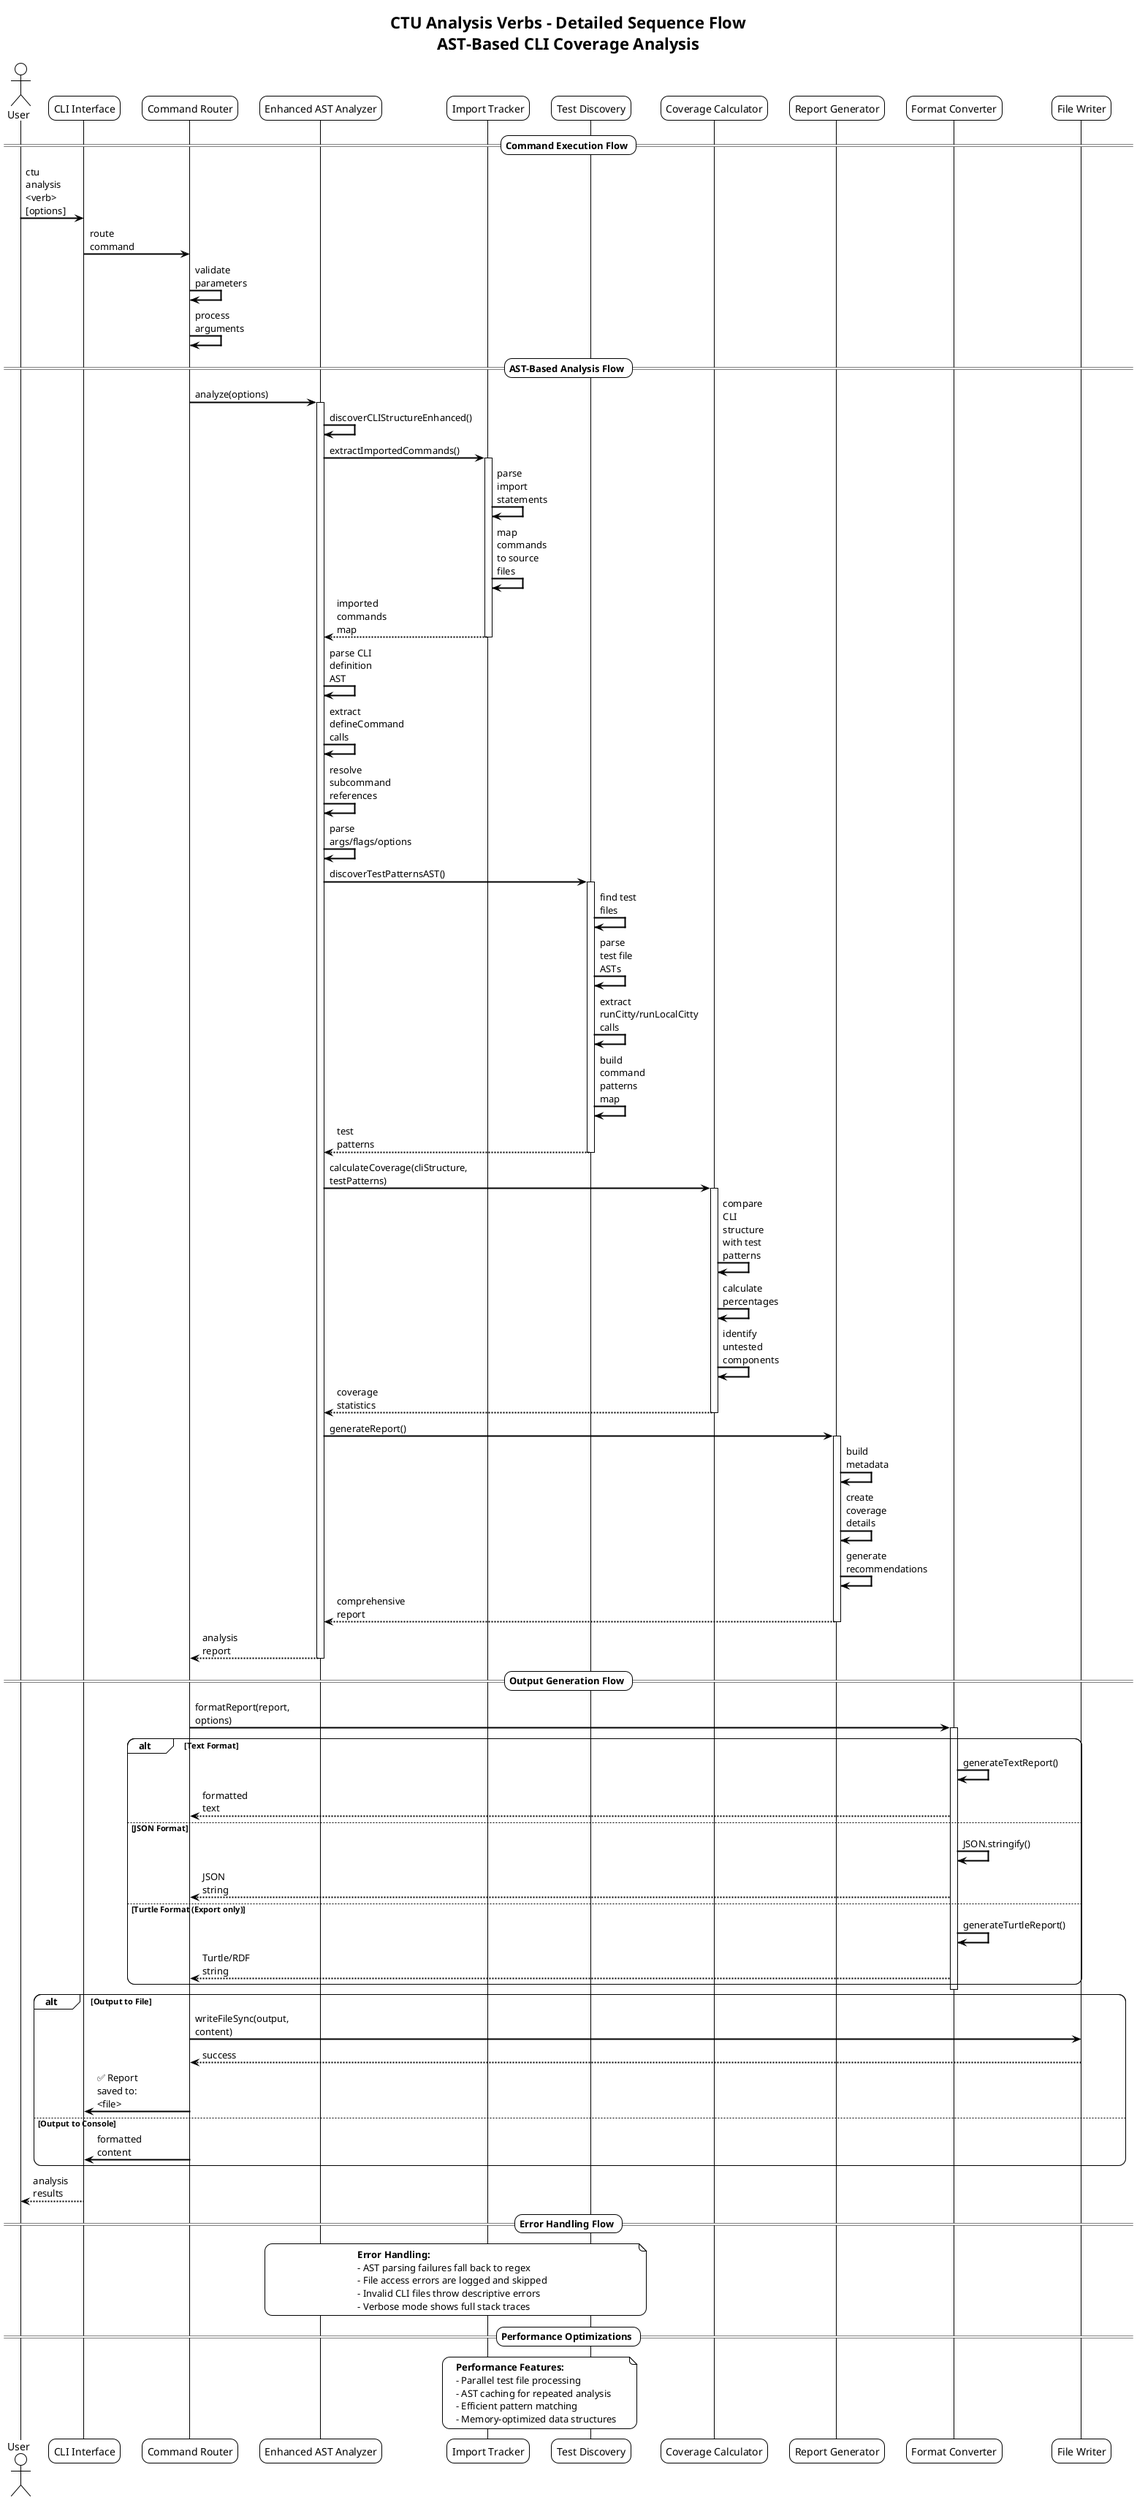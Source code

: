 @startuml Analysis Verbs Sequence Diagram

!theme plain
skinparam backgroundColor #FFFFFF
skinparam sequenceArrowThickness 2
skinparam roundcorner 20
skinparam maxmessagesize 60

title CTU Analysis Verbs - Detailed Sequence Flow\nAST-Based CLI Coverage Analysis

actor User
participant "CLI Interface" as CLI
participant "Command Router" as Router
participant "Enhanced AST Analyzer" as ASTAnalyzer
participant "Import Tracker" as ImportTracker
participant "Test Discovery" as TestDiscovery
participant "Coverage Calculator" as CoverageCalc
participant "Report Generator" as ReportGen
participant "Format Converter" as FormatConv
participant "File Writer" as FileWriter

== Command Execution Flow ==

User -> CLI: ctu analysis <verb> [options]
CLI -> Router: route command
Router -> Router: validate parameters
Router -> Router: process arguments

== AST-Based Analysis Flow ==

Router -> ASTAnalyzer: analyze(options)
activate ASTAnalyzer

ASTAnalyzer -> ASTAnalyzer: discoverCLIStructureEnhanced()
ASTAnalyzer -> ImportTracker: extractImportedCommands()
activate ImportTracker
ImportTracker -> ImportTracker: parse import statements
ImportTracker -> ImportTracker: map commands to source files
ImportTracker --> ASTAnalyzer: imported commands map
deactivate ImportTracker

ASTAnalyzer -> ASTAnalyzer: parse CLI definition AST
ASTAnalyzer -> ASTAnalyzer: extract defineCommand calls
ASTAnalyzer -> ASTAnalyzer: resolve subcommand references
ASTAnalyzer -> ASTAnalyzer: parse args/flags/options

ASTAnalyzer -> TestDiscovery: discoverTestPatternsAST()
activate TestDiscovery
TestDiscovery -> TestDiscovery: find test files
TestDiscovery -> TestDiscovery: parse test file ASTs
TestDiscovery -> TestDiscovery: extract runCitty/runLocalCitty calls
TestDiscovery -> TestDiscovery: build command patterns map
TestDiscovery --> ASTAnalyzer: test patterns
deactivate TestDiscovery

ASTAnalyzer -> CoverageCalc: calculateCoverage(cliStructure, testPatterns)
activate CoverageCalc
CoverageCalc -> CoverageCalc: compare CLI structure with test patterns
CoverageCalc -> CoverageCalc: calculate percentages
CoverageCalc -> CoverageCalc: identify untested components
CoverageCalc --> ASTAnalyzer: coverage statistics
deactivate CoverageCalc

ASTAnalyzer -> ReportGen: generateReport()
activate ReportGen
ReportGen -> ReportGen: build metadata
ReportGen -> ReportGen: create coverage details
ReportGen -> ReportGen: generate recommendations
ReportGen --> ASTAnalyzer: comprehensive report
deactivate ReportGen

ASTAnalyzer --> Router: analysis report
deactivate ASTAnalyzer

== Output Generation Flow ==

Router -> FormatConv: formatReport(report, options)
activate FormatConv

alt Text Format
    FormatConv -> FormatConv: generateTextReport()
    FormatConv --> Router: formatted text
else JSON Format
    FormatConv -> FormatConv: JSON.stringify()
    FormatConv --> Router: JSON string
else Turtle Format (Export only)
    FormatConv -> FormatConv: generateTurtleReport()
    FormatConv --> Router: Turtle/RDF string
end

deactivate FormatConv

alt Output to File
    Router -> FileWriter: writeFileSync(output, content)
    FileWriter --> Router: success
    Router -> CLI: ✅ Report saved to: <file>
else Output to Console
    Router -> CLI: formatted content
end

CLI --> User: analysis results

== Error Handling Flow ==

note over ASTAnalyzer, TestDiscovery
  **Error Handling:**
  - AST parsing failures fall back to regex
  - File access errors are logged and skipped
  - Invalid CLI files throw descriptive errors
  - Verbose mode shows full stack traces
end note

== Performance Optimizations ==

note over ImportTracker, TestDiscovery
  **Performance Features:**
  - Parallel test file processing
  - AST caching for repeated analysis
  - Efficient pattern matching
  - Memory-optimized data structures
end note

@enduml
